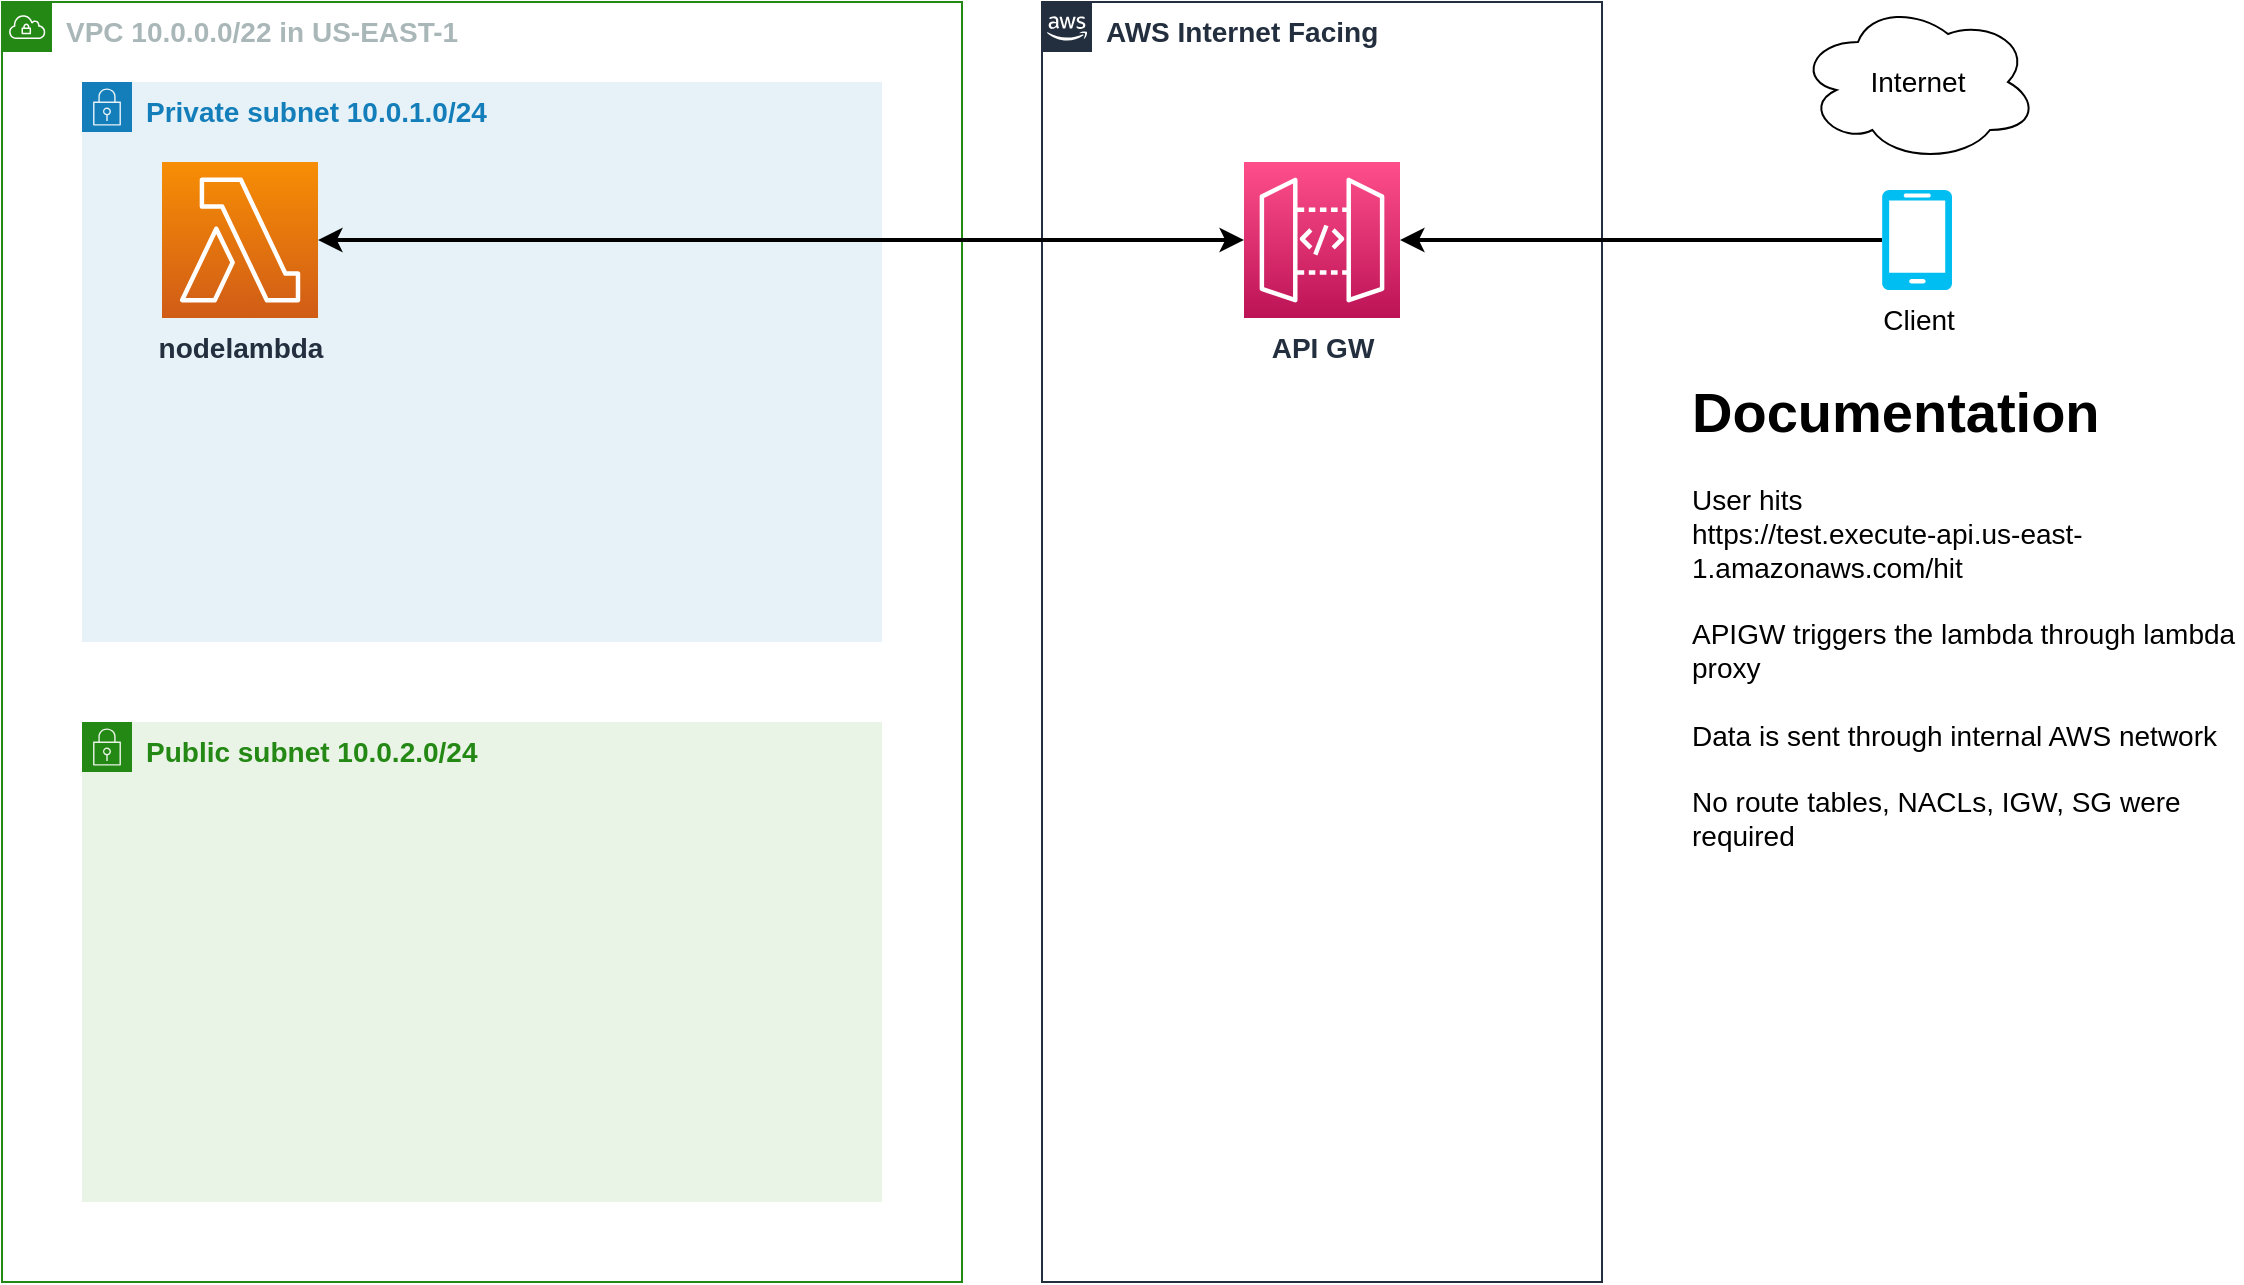 <mxfile version="20.8.13" type="device"><diagram id="Ht1M8jgEwFfnCIfOTk4-" name="Page-1"><mxGraphModel dx="2074" dy="1142" grid="1" gridSize="10" guides="1" tooltips="1" connect="1" arrows="1" fold="1" page="1" pageScale="1" pageWidth="1169" pageHeight="827" math="0" shadow="0"><root><mxCell id="0"/><mxCell id="1" parent="0"/><mxCell id="UEzPUAAOIrF-is8g5C7q-89" value="" style="edgeStyle=orthogonalEdgeStyle;rounded=0;orthogonalLoop=1;jettySize=auto;html=1;endArrow=open;endFill=0;strokeWidth=2;" parent="1" source="cR-wq2CqzExHKhg0OcUR-5" edge="1"><mxGeometry relative="1" as="geometry"><Array as="points"><mxPoint x="248" y="350"/></Array><mxPoint x="247.5" y="218" as="sourcePoint"/><mxPoint x="370" y="350" as="targetPoint"/></mxGeometry></mxCell><mxCell id="UEzPUAAOIrF-is8g5C7q-90" value="" style="edgeStyle=orthogonalEdgeStyle;rounded=0;orthogonalLoop=1;jettySize=auto;html=1;endArrow=open;endFill=0;strokeWidth=2;" parent="1" edge="1"><mxGeometry relative="1" as="geometry"><mxPoint x="448" y="349" as="sourcePoint"/><mxPoint x="480" y="349" as="targetPoint"/></mxGeometry></mxCell><mxCell id="cR-wq2CqzExHKhg0OcUR-1" value="&lt;font style=&quot;font-size: 14px;&quot;&gt;&lt;b&gt;AWS Internet Facing&lt;br&gt;&lt;/b&gt;&lt;/font&gt;" style="points=[[0,0],[0.25,0],[0.5,0],[0.75,0],[1,0],[1,0.25],[1,0.5],[1,0.75],[1,1],[0.75,1],[0.5,1],[0.25,1],[0,1],[0,0.75],[0,0.5],[0,0.25]];outlineConnect=0;gradientColor=none;html=1;whiteSpace=wrap;fontSize=12;fontStyle=0;shape=mxgraph.aws4.group;grIcon=mxgraph.aws4.group_aws_cloud_alt;strokeColor=#232F3E;fillColor=none;verticalAlign=top;align=left;spacingLeft=30;fontColor=#232F3E;dashed=0;labelBackgroundColor=#ffffff;container=1;pointerEvents=0;collapsible=0;recursiveResize=0;" vertex="1" parent="1"><mxGeometry x="560" y="80" width="280" height="640" as="geometry"/></mxCell><mxCell id="cR-wq2CqzExHKhg0OcUR-6" value="&lt;font style=&quot;font-size: 14px;&quot;&gt;&lt;b&gt;API GW&lt;br&gt;&lt;/b&gt;&lt;/font&gt;" style="sketch=0;points=[[0,0,0],[0.25,0,0],[0.5,0,0],[0.75,0,0],[1,0,0],[0,1,0],[0.25,1,0],[0.5,1,0],[0.75,1,0],[1,1,0],[0,0.25,0],[0,0.5,0],[0,0.75,0],[1,0.25,0],[1,0.5,0],[1,0.75,0]];outlineConnect=0;fontColor=#232F3E;gradientColor=#FF4F8B;gradientDirection=north;fillColor=#BC1356;strokeColor=#ffffff;dashed=0;verticalLabelPosition=bottom;verticalAlign=top;align=center;html=1;fontSize=12;fontStyle=0;aspect=fixed;shape=mxgraph.aws4.resourceIcon;resIcon=mxgraph.aws4.api_gateway;" vertex="1" parent="cR-wq2CqzExHKhg0OcUR-1"><mxGeometry x="101" y="80" width="78" height="78" as="geometry"/></mxCell><mxCell id="cR-wq2CqzExHKhg0OcUR-4" value="&lt;b&gt;&lt;font style=&quot;font-size: 14px;&quot;&gt;VPC 10.0.0.0/22 in US-EAST-1&lt;br&gt;&lt;/font&gt;&lt;/b&gt;" style="points=[[0,0],[0.25,0],[0.5,0],[0.75,0],[1,0],[1,0.25],[1,0.5],[1,0.75],[1,1],[0.75,1],[0.5,1],[0.25,1],[0,1],[0,0.75],[0,0.5],[0,0.25]];outlineConnect=0;gradientColor=none;html=1;whiteSpace=wrap;fontSize=12;fontStyle=0;container=1;pointerEvents=0;collapsible=0;recursiveResize=0;shape=mxgraph.aws4.group;grIcon=mxgraph.aws4.group_vpc;strokeColor=#248814;fillColor=none;verticalAlign=top;align=left;spacingLeft=30;fontColor=#AAB7B8;dashed=0;" vertex="1" parent="1"><mxGeometry x="40" y="80" width="480" height="640" as="geometry"/></mxCell><mxCell id="cR-wq2CqzExHKhg0OcUR-3" value="&lt;b&gt;&lt;font style=&quot;font-size: 14px;&quot;&gt;Private subnet 10.0.1.0/24&lt;/font&gt;&lt;/b&gt;" style="points=[[0,0],[0.25,0],[0.5,0],[0.75,0],[1,0],[1,0.25],[1,0.5],[1,0.75],[1,1],[0.75,1],[0.5,1],[0.25,1],[0,1],[0,0.75],[0,0.5],[0,0.25]];outlineConnect=0;gradientColor=none;html=1;whiteSpace=wrap;fontSize=12;fontStyle=0;container=1;pointerEvents=0;collapsible=0;recursiveResize=0;shape=mxgraph.aws4.group;grIcon=mxgraph.aws4.group_security_group;grStroke=0;strokeColor=#147EBA;fillColor=#E6F2F8;verticalAlign=top;align=left;spacingLeft=30;fontColor=#147EBA;dashed=0;" vertex="1" parent="cR-wq2CqzExHKhg0OcUR-4"><mxGeometry x="40" y="40" width="400" height="280" as="geometry"/></mxCell><mxCell id="cR-wq2CqzExHKhg0OcUR-5" value="&lt;b&gt;&lt;font style=&quot;font-size: 14px;&quot;&gt;nodelambda&lt;/font&gt;&lt;/b&gt;" style="sketch=0;points=[[0,0,0],[0.25,0,0],[0.5,0,0],[0.75,0,0],[1,0,0],[0,1,0],[0.25,1,0],[0.5,1,0],[0.75,1,0],[1,1,0],[0,0.25,0],[0,0.5,0],[0,0.75,0],[1,0.25,0],[1,0.5,0],[1,0.75,0]];outlineConnect=0;fontColor=#232F3E;gradientColor=#F78E04;gradientDirection=north;fillColor=#D05C17;strokeColor=#ffffff;dashed=0;verticalLabelPosition=bottom;verticalAlign=top;align=center;html=1;fontSize=12;fontStyle=0;aspect=fixed;shape=mxgraph.aws4.resourceIcon;resIcon=mxgraph.aws4.lambda;" vertex="1" parent="cR-wq2CqzExHKhg0OcUR-3"><mxGeometry x="40" y="40" width="78" height="78" as="geometry"/></mxCell><mxCell id="cR-wq2CqzExHKhg0OcUR-15" value="&lt;b&gt;&lt;font style=&quot;font-size: 14px;&quot;&gt;Public subnet 10.0.2.0/24&lt;br&gt;&lt;/font&gt;&lt;/b&gt;" style="points=[[0,0],[0.25,0],[0.5,0],[0.75,0],[1,0],[1,0.25],[1,0.5],[1,0.75],[1,1],[0.75,1],[0.5,1],[0.25,1],[0,1],[0,0.75],[0,0.5],[0,0.25]];outlineConnect=0;gradientColor=none;html=1;whiteSpace=wrap;fontSize=12;fontStyle=0;container=1;pointerEvents=0;collapsible=0;recursiveResize=0;shape=mxgraph.aws4.group;grIcon=mxgraph.aws4.group_security_group;grStroke=0;strokeColor=#248814;fillColor=#E9F3E6;verticalAlign=top;align=left;spacingLeft=30;fontColor=#248814;dashed=0;" vertex="1" parent="cR-wq2CqzExHKhg0OcUR-4"><mxGeometry x="40" y="360" width="400" height="240" as="geometry"/></mxCell><mxCell id="cR-wq2CqzExHKhg0OcUR-9" value="Client" style="verticalLabelPosition=bottom;html=1;verticalAlign=top;align=center;strokeColor=none;fillColor=#00BEF2;shape=mxgraph.azure.mobile;pointerEvents=1;fontSize=14;fontColor=#000000;" vertex="1" parent="1"><mxGeometry x="980" y="174" width="35" height="50" as="geometry"/></mxCell><mxCell id="cR-wq2CqzExHKhg0OcUR-11" value="&lt;h1&gt;Documentation&lt;/h1&gt;&lt;div&gt;User hits&lt;/div&gt;&lt;div&gt;https://test.execute-api.us-east-1.amazonaws.com/hit&lt;/div&gt;&lt;div&gt;&lt;br&gt;&lt;/div&gt;&lt;div&gt;APIGW triggers the lambda through lambda proxy&lt;/div&gt;&lt;div&gt;&lt;br&gt;&lt;/div&gt;&lt;div&gt;Data is sent through internal AWS network&lt;/div&gt;&lt;div&gt;&lt;br&gt;&lt;/div&gt;&lt;div&gt;No route tables, NACLs, IGW, SG were required&lt;br&gt;&lt;/div&gt;&lt;p&gt;&lt;/p&gt;" style="text;html=1;strokeColor=none;fillColor=none;spacing=5;spacingTop=-20;whiteSpace=wrap;overflow=hidden;rounded=0;fontSize=14;fontColor=#000000;" vertex="1" parent="1"><mxGeometry x="880" y="260" width="280" height="460" as="geometry"/></mxCell><mxCell id="cR-wq2CqzExHKhg0OcUR-12" value="" style="endArrow=classic;html=1;rounded=0;fontSize=14;fontColor=#000000;entryX=1;entryY=0.5;entryDx=0;entryDy=0;entryPerimeter=0;exitX=0;exitY=0.5;exitDx=0;exitDy=0;exitPerimeter=0;strokeWidth=2;" edge="1" parent="1" source="cR-wq2CqzExHKhg0OcUR-9" target="cR-wq2CqzExHKhg0OcUR-6"><mxGeometry width="50" height="50" relative="1" as="geometry"><mxPoint x="560" y="450" as="sourcePoint"/><mxPoint x="610" y="400" as="targetPoint"/></mxGeometry></mxCell><mxCell id="cR-wq2CqzExHKhg0OcUR-14" value="" style="endArrow=classic;startArrow=classic;html=1;rounded=0;fontSize=14;fontColor=#000000;exitX=1;exitY=0.5;exitDx=0;exitDy=0;exitPerimeter=0;entryX=0;entryY=0.5;entryDx=0;entryDy=0;entryPerimeter=0;strokeWidth=2;" edge="1" parent="1" source="cR-wq2CqzExHKhg0OcUR-5" target="cR-wq2CqzExHKhg0OcUR-6"><mxGeometry width="50" height="50" relative="1" as="geometry"><mxPoint x="540" y="250" as="sourcePoint"/><mxPoint x="590" y="200" as="targetPoint"/></mxGeometry></mxCell><mxCell id="cR-wq2CqzExHKhg0OcUR-16" value="Internet" style="ellipse;shape=cloud;whiteSpace=wrap;html=1;fontSize=14;fontColor=#000000;" vertex="1" parent="1"><mxGeometry x="938" y="80" width="120" height="80" as="geometry"/></mxCell></root></mxGraphModel></diagram></mxfile>